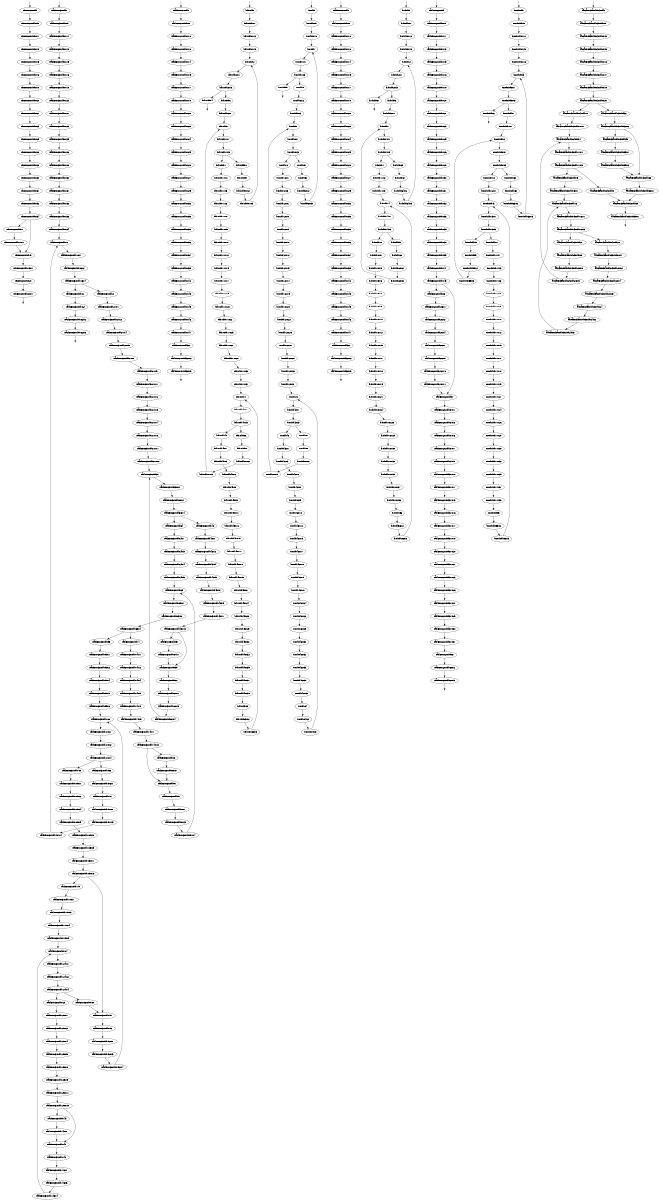 digraph CFG {
size="10,8"
rankdir="TB"
orientation="portrait"
fontsize=10;
   subgraph "_thrFunc0_" {
   "_thrFunc0_0"[label="_thrFunc0___bb",fontsize=10,width=0.01]
   "_thrFunc0_1"[label="_thrFunc0___bb__9",fontsize=10,width=0.01]
   "_thrFunc0_2"[label="_thrFunc0___bb__11",fontsize=10,width=0.01]
   "_thrFunc0_3"[label="_thrFunc0___bb__13",fontsize=10,width=0.01]
   "_thrFunc0_4"[label="_thrFunc0___bb__15",fontsize=10,width=0.01]
   "_thrFunc0_5"[label="_thrFunc0___bb__16",fontsize=10,width=0.01]
   "_thrFunc0_6"[label="_thrFunc0___bb__18",fontsize=10,width=0.01]
   "_thrFunc0_7"[label="_thrFunc0___bb__20",fontsize=10,width=0.01]
   "_thrFunc0_8"[label="_thrFunc0___bb__21",fontsize=10,width=0.01]
   "_thrFunc0_9"[label="_thrFunc0___bb__23",fontsize=10,width=0.01]
   "_thrFunc0_10"[label="_thrFunc0___bb__25",fontsize=10,width=0.01]
   "_thrFunc0_11"[label="_thrFunc0___bb__26",fontsize=10,width=0.01]
   "_thrFunc0_12"[label="_thrFunc0___bb__28",fontsize=10,width=0.01]
   "_thrFunc0_13"[label="_thrFunc0___bb__30",fontsize=10,width=0.01]
   "_thrFunc0_14"[label="_thrFunc0___bb__31",fontsize=10,width=0.01]
   "_thrFunc0_15"[label="_thrFunc0___bb__32",fontsize=10,width=0.01]
   "_thrFunc0_16"[label="_thrFunc0___bb__34",fontsize=10,width=0.01]
   "_thrFunc0_17"[label="_thrFunc0___bb17",fontsize=10,width=0.01]
   "_thrFunc0_18"[label="_thrFunc0___bb17__1",fontsize=10,width=0.01]
   "_thrFunc0_19"[label="_thrFunc0___bb19",fontsize=10,width=0.01]
   "_thrFunc0_20"[label="_thrFunc0___bb19__1",fontsize=10,width=0.01]
   "_thrFunc0_21"[label="_thrFunc0___bb20",fontsize=10,width=0.01]
   "_thrFunc0_22"[label="_thrFunc0___bb20__1",fontsize=10,width=0.01]
   "_thrFunc0_0" -> "_thrFunc0_1"
   "_thrFunc0_1" -> "_thrFunc0_2"
   "_thrFunc0_2" -> "_thrFunc0_3"
   "_thrFunc0_3" -> "_thrFunc0_4"
   "_thrFunc0_4" -> "_thrFunc0_5"
   "_thrFunc0_5" -> "_thrFunc0_6"
   "_thrFunc0_6" -> "_thrFunc0_7"
   "_thrFunc0_7" -> "_thrFunc0_8"
   "_thrFunc0_8" -> "_thrFunc0_9"
   "_thrFunc0_9" -> "_thrFunc0_10"
   "_thrFunc0_10" -> "_thrFunc0_11"
   "_thrFunc0_11" -> "_thrFunc0_12"
   "_thrFunc0_12" -> "_thrFunc0_13"
   "_thrFunc0_13" -> "_thrFunc0_14"
   "_thrFunc0_14" -> "_thrFunc0_15"
   "_thrFunc0_15" -> "_thrFunc0_16"
   "_thrFunc0_16" -> "_thrFunc0_17"
   "_thrFunc0_16" -> "_thrFunc0_19"
   "_thrFunc0_17" -> "_thrFunc0_18"
   "_thrFunc0_18" -> "_thrFunc0_19"
   "_thrFunc0_19" -> "_thrFunc0_20"
   "_thrFunc0_20" -> "_thrFunc0_21"
   "_thrFunc0_21" -> "_thrFunc0_22"
   "_thrFunc0__entry" [label="",color="white",height="0.01",fontsize=10,width=0.01]
   "_thrFunc0__entry" -> "_thrFunc0_0"
   "_thrFunc0__exit" [label="",color="white",fontsize=10,width=0.01]
   "_thrFunc0_22" -> "_thrFunc0__exit"
}
   subgraph "_taskFunc3_" {
   "_taskFunc3_0"[label="_taskFunc3___bb",fontsize=10,width=0.01]
   "_taskFunc3_1"[label="_taskFunc3___bb__9",fontsize=10,width=0.01]
   "_taskFunc3_2"[label="_taskFunc3___bb__11",fontsize=10,width=0.01]
   "_taskFunc3_3"[label="_taskFunc3___bb__13",fontsize=10,width=0.01]
   "_taskFunc3_4"[label="_taskFunc3___bb__15",fontsize=10,width=0.01]
   "_taskFunc3_5"[label="_taskFunc3___bb__16",fontsize=10,width=0.01]
   "_taskFunc3_6"[label="_taskFunc3___bb__18",fontsize=10,width=0.01]
   "_taskFunc3_7"[label="_taskFunc3___bb__20",fontsize=10,width=0.01]
   "_taskFunc3_8"[label="_taskFunc3___bb__21",fontsize=10,width=0.01]
   "_taskFunc3_9"[label="_taskFunc3___bb__23",fontsize=10,width=0.01]
   "_taskFunc3_10"[label="_taskFunc3___bb__25",fontsize=10,width=0.01]
   "_taskFunc3_11"[label="_taskFunc3___bb__26",fontsize=10,width=0.01]
   "_taskFunc3_12"[label="_taskFunc3___bb__28",fontsize=10,width=0.01]
   "_taskFunc3_13"[label="_taskFunc3___bb__30",fontsize=10,width=0.01]
   "_taskFunc3_14"[label="_taskFunc3___bb__31",fontsize=10,width=0.01]
   "_taskFunc3_15"[label="_taskFunc3___bb__32",fontsize=10,width=0.01]
   "_taskFunc3_16"[label="_taskFunc3___bb__33",fontsize=10,width=0.01]
   "_taskFunc3_17"[label="_taskFunc3___bb__34",fontsize=10,width=0.01]
   "_taskFunc3_18"[label="_taskFunc3___bb16",fontsize=10,width=0.01]
   "_taskFunc3_19"[label="_taskFunc3___bb16__1",fontsize=10,width=0.01]
   "_taskFunc3_20"[label="_taskFunc3___bb16__2",fontsize=10,width=0.01]
   "_taskFunc3_21"[label="_taskFunc3___bb16__4",fontsize=10,width=0.01]
   "_taskFunc3_22"[label="_taskFunc3___bb21",fontsize=10,width=0.01]
   "_taskFunc3_23"[label="_taskFunc3___bb21__1",fontsize=10,width=0.01]
   "_taskFunc3_24"[label="_taskFunc3___bb21__2",fontsize=10,width=0.01]
   "_taskFunc3_25"[label="_taskFunc3___bb21__4",fontsize=10,width=0.01]
   "_taskFunc3_26"[label="_taskFunc3___bb21__5",fontsize=10,width=0.01]
   "_taskFunc3_27"[label="_taskFunc3___bb21__8",fontsize=10,width=0.01]
   "_taskFunc3_28"[label="_taskFunc3___bb21__9",fontsize=10,width=0.01]
   "_taskFunc3_29"[label="_taskFunc3___bb21__11",fontsize=10,width=0.01]
   "_taskFunc3_30"[label="_taskFunc3___bb21__12",fontsize=10,width=0.01]
   "_taskFunc3_31"[label="_taskFunc3___bb21__13",fontsize=10,width=0.01]
   "_taskFunc3_32"[label="_taskFunc3___bb21__14",fontsize=10,width=0.01]
   "_taskFunc3_33"[label="_taskFunc3___bb21__16",fontsize=10,width=0.01]
   "_taskFunc3_34"[label="_taskFunc3___bb21__17",fontsize=10,width=0.01]
   "_taskFunc3_35"[label="_taskFunc3___bb21__18",fontsize=10,width=0.01]
   "_taskFunc3_36"[label="_taskFunc3___bb38",fontsize=10,width=0.01]
   "_taskFunc3_37"[label="_taskFunc3___bb38__1",fontsize=10,width=0.01]
   "_taskFunc3_38"[label="_taskFunc3___bb38__2",fontsize=10,width=0.01]
   "_taskFunc3_39"[label="_taskFunc3___bb38__4",fontsize=10,width=0.01]
   "_taskFunc3_40"[label="_taskFunc3___bb43",fontsize=10,width=0.01]
   "_taskFunc3_41"[label="_taskFunc3___bb43__1",fontsize=10,width=0.01]
   "_taskFunc3_42"[label="_taskFunc3___bb43__2",fontsize=10,width=0.01]
   "_taskFunc3_43"[label="_taskFunc3___bb43__4",fontsize=10,width=0.01]
   "_taskFunc3_44"[label="_taskFunc3___bb43__5",fontsize=10,width=0.01]
   "_taskFunc3_45"[label="_taskFunc3___bb43__8",fontsize=10,width=0.01]
   "_taskFunc3_46"[label="_taskFunc3___bb43__9",fontsize=10,width=0.01]
   "_taskFunc3_47"[label="_taskFunc3___bb43__11",fontsize=10,width=0.01]
   "_taskFunc3_48"[label="_taskFunc3___bb43__13",fontsize=10,width=0.01]
   "_taskFunc3_49"[label="_taskFunc3___bb57",fontsize=10,width=0.01]
   "_taskFunc3_50"[label="_taskFunc3___bb57__1",fontsize=10,width=0.01]
   "_taskFunc3_51"[label="_taskFunc3___bb59",fontsize=10,width=0.01]
   "_taskFunc3_52"[label="_taskFunc3___bb60",fontsize=10,width=0.01]
   "_taskFunc3_53"[label="_taskFunc3___bb60__1",fontsize=10,width=0.01]
   "_taskFunc3_54"[label="_taskFunc3___bb60__3",fontsize=10,width=0.01]
   "_taskFunc3_55"[label="_taskFunc3___bb60__4",fontsize=10,width=0.01]
   "_taskFunc3_56"[label="_taskFunc3___bb64",fontsize=10,width=0.01]
   "_taskFunc3_57"[label="_taskFunc3___bb64__1",fontsize=10,width=0.01]
   "_taskFunc3_58"[label="_taskFunc3___bb64__3",fontsize=10,width=0.01]
   "_taskFunc3_59"[label="_taskFunc3___bb64__4",fontsize=10,width=0.01]
   "_taskFunc3_60"[label="_taskFunc3___bb64__5",fontsize=10,width=0.01]
   "_taskFunc3_61"[label="_taskFunc3___bb69",fontsize=10,width=0.01]
   "_taskFunc3_62"[label="_taskFunc3___bb69__1",fontsize=10,width=0.01]
   "_taskFunc3_63"[label="_taskFunc3___bb69__2",fontsize=10,width=0.01]
   "_taskFunc3_64"[label="_taskFunc3___bb69__4",fontsize=10,width=0.01]
   "_taskFunc3_65"[label="_taskFunc3___bb74",fontsize=10,width=0.01]
   "_taskFunc3_66"[label="_taskFunc3___bb74__1",fontsize=10,width=0.01]
   "_taskFunc3_67"[label="_taskFunc3___bb74__2",fontsize=10,width=0.01]
   "_taskFunc3_68"[label="_taskFunc3___bb74__4",fontsize=10,width=0.01]
   "_taskFunc3_69"[label="_taskFunc3___bb74__5",fontsize=10,width=0.01]
   "_taskFunc3_70"[label="_taskFunc3___bb74__8",fontsize=10,width=0.01]
   "_taskFunc3_71"[label="_taskFunc3___bb74__9",fontsize=10,width=0.01]
   "_taskFunc3_72"[label="_taskFunc3___bb74__11",fontsize=10,width=0.01]
   "_taskFunc3_73"[label="_taskFunc3___bb74__13",fontsize=10,width=0.01]
   "_taskFunc3_74"[label="_taskFunc3___bb88",fontsize=10,width=0.01]
   "_taskFunc3_75"[label="_taskFunc3___bb88__1",fontsize=10,width=0.01]
   "_taskFunc3_76"[label="_taskFunc3___bb90",fontsize=10,width=0.01]
   "_taskFunc3_77"[label="_taskFunc3___bb91",fontsize=10,width=0.01]
   "_taskFunc3_78"[label="_taskFunc3___bb91__1",fontsize=10,width=0.01]
   "_taskFunc3_79"[label="_taskFunc3___bb91__3",fontsize=10,width=0.01]
   "_taskFunc3_80"[label="_taskFunc3___bb91__4",fontsize=10,width=0.01]
   "_taskFunc3_81"[label="_taskFunc3___bb95",fontsize=10,width=0.01]
   "_taskFunc3_82"[label="_taskFunc3___bb95__1",fontsize=10,width=0.01]
   "_taskFunc3_83"[label="_taskFunc3___bb95__2",fontsize=10,width=0.01]
   "_taskFunc3_84"[label="_taskFunc3___bb95__4",fontsize=10,width=0.01]
   "_taskFunc3_85"[label="_taskFunc3___bb95__5",fontsize=10,width=0.01]
   "_taskFunc3_86"[label="_taskFunc3___bb95__6",fontsize=10,width=0.01]
   "_taskFunc3_87"[label="_taskFunc3___bb100",fontsize=10,width=0.01]
   "_taskFunc3_88"[label="_taskFunc3___bb100__1",fontsize=10,width=0.01]
   "_taskFunc3_89"[label="_taskFunc3___bb100__2",fontsize=10,width=0.01]
   "_taskFunc3_90"[label="_taskFunc3___bb100__4",fontsize=10,width=0.01]
   "_taskFunc3_91"[label="_taskFunc3___bb105",fontsize=10,width=0.01]
   "_taskFunc3_92"[label="_taskFunc3___bb105__1",fontsize=10,width=0.01]
   "_taskFunc3_93"[label="_taskFunc3___bb105__2",fontsize=10,width=0.01]
   "_taskFunc3_94"[label="_taskFunc3___bb105__4",fontsize=10,width=0.01]
   "_taskFunc3_95"[label="_taskFunc3___bb105__5",fontsize=10,width=0.01]
   "_taskFunc3_96"[label="_taskFunc3___bb105__8",fontsize=10,width=0.01]
   "_taskFunc3_97"[label="_taskFunc3___bb105__9",fontsize=10,width=0.01]
   "_taskFunc3_98"[label="_taskFunc3___bb105__11",fontsize=10,width=0.01]
   "_taskFunc3_99"[label="_taskFunc3___bb105__13",fontsize=10,width=0.01]
   "_taskFunc3_100"[label="_taskFunc3___bb119",fontsize=10,width=0.01]
   "_taskFunc3_101"[label="_taskFunc3___bb119__1",fontsize=10,width=0.01]
   "_taskFunc3_102"[label="_taskFunc3___bb119__3",fontsize=10,width=0.01]
   "_taskFunc3_103"[label="_taskFunc3___bb119__4",fontsize=10,width=0.01]
   "_taskFunc3_104"[label="_taskFunc3___bb119__5",fontsize=10,width=0.01]
   "_taskFunc3_105"[label="_taskFunc3___bb124",fontsize=10,width=0.01]
   "_taskFunc3_106"[label="_taskFunc3___bb124__1",fontsize=10,width=0.01]
   "_taskFunc3_107"[label="_taskFunc3___bb124__2",fontsize=10,width=0.01]
   "_taskFunc3_108"[label="_taskFunc3___bb124__4",fontsize=10,width=0.01]
   "_taskFunc3_109"[label="_taskFunc3___bb129",fontsize=10,width=0.01]
   "_taskFunc3_110"[label="_taskFunc3___bb129__1",fontsize=10,width=0.01]
   "_taskFunc3_111"[label="_taskFunc3___bb129__2",fontsize=10,width=0.01]
   "_taskFunc3_112"[label="_taskFunc3___bb129__4",fontsize=10,width=0.01]
   "_taskFunc3_113"[label="_taskFunc3___bb129__5",fontsize=10,width=0.01]
   "_taskFunc3_114"[label="_taskFunc3___bb129__8",fontsize=10,width=0.01]
   "_taskFunc3_115"[label="_taskFunc3___bb129__9",fontsize=10,width=0.01]
   "_taskFunc3_116"[label="_taskFunc3___bb129__11",fontsize=10,width=0.01]
   "_taskFunc3_117"[label="_taskFunc3___bb129__13",fontsize=10,width=0.01]
   "_taskFunc3_118"[label="_taskFunc3___bb143",fontsize=10,width=0.01]
   "_taskFunc3_119"[label="_taskFunc3___bb143__1",fontsize=10,width=0.01]
   "_taskFunc3_120"[label="_taskFunc3___bb145",fontsize=10,width=0.01]
   "_taskFunc3_121"[label="_taskFunc3___bb146",fontsize=10,width=0.01]
   "_taskFunc3_122"[label="_taskFunc3___bb146__1",fontsize=10,width=0.01]
   "_taskFunc3_123"[label="_taskFunc3___bb146__3",fontsize=10,width=0.01]
   "_taskFunc3_124"[label="_taskFunc3___bb146__4",fontsize=10,width=0.01]
   "_taskFunc3_125"[label="_taskFunc3___bb150",fontsize=10,width=0.01]
   "_taskFunc3_126"[label="_taskFunc3___bb151",fontsize=10,width=0.01]
   "_taskFunc3_127"[label="_taskFunc3___bb152",fontsize=10,width=0.01]
   "_taskFunc3_128"[label="_taskFunc3___bb152__1",fontsize=10,width=0.01]
   "_taskFunc3_129"[label="_taskFunc3___bb152__3",fontsize=10,width=0.01]
   "_taskFunc3_130"[label="_taskFunc3___bb152__4",fontsize=10,width=0.01]
   "_taskFunc3_131"[label="_taskFunc3___bb156",fontsize=10,width=0.01]
   "_taskFunc3_132"[label="_taskFunc3___bb156__1",fontsize=10,width=0.01]
   "_taskFunc3_133"[label="_taskFunc3___bb157",fontsize=10,width=0.01]
   "_taskFunc3_134"[label="_taskFunc3___bb157__1",fontsize=10,width=0.01]
   "_taskFunc3_135"[label="_taskFunc3___bb157__3",fontsize=10,width=0.01]
   "_taskFunc3_136"[label="_taskFunc3___bb157__4",fontsize=10,width=0.01]
   "_taskFunc3_137"[label="_taskFunc3___bb161",fontsize=10,width=0.01]
   "_taskFunc3_138"[label="_taskFunc3___bb162",fontsize=10,width=0.01]
   "_taskFunc3_139"[label="_taskFunc3___bb162__2",fontsize=10,width=0.01]
   "_taskFunc3_140"[label="_taskFunc3___bb162__3",fontsize=10,width=0.01]
   "_taskFunc3_0" -> "_taskFunc3_1"
   "_taskFunc3_1" -> "_taskFunc3_2"
   "_taskFunc3_2" -> "_taskFunc3_3"
   "_taskFunc3_3" -> "_taskFunc3_4"
   "_taskFunc3_4" -> "_taskFunc3_5"
   "_taskFunc3_5" -> "_taskFunc3_6"
   "_taskFunc3_6" -> "_taskFunc3_7"
   "_taskFunc3_7" -> "_taskFunc3_8"
   "_taskFunc3_8" -> "_taskFunc3_9"
   "_taskFunc3_9" -> "_taskFunc3_10"
   "_taskFunc3_10" -> "_taskFunc3_11"
   "_taskFunc3_11" -> "_taskFunc3_12"
   "_taskFunc3_12" -> "_taskFunc3_13"
   "_taskFunc3_13" -> "_taskFunc3_14"
   "_taskFunc3_14" -> "_taskFunc3_15"
   "_taskFunc3_15" -> "_taskFunc3_16"
   "_taskFunc3_16" -> "_taskFunc3_17"
   "_taskFunc3_17" -> "_taskFunc3_18"
   "_taskFunc3_18" -> "_taskFunc3_19"
   "_taskFunc3_19" -> "_taskFunc3_20"
   "_taskFunc3_20" -> "_taskFunc3_21"
   "_taskFunc3_21" -> "_taskFunc3_22"
   "_taskFunc3_21" -> "_taskFunc3_137"
   "_taskFunc3_22" -> "_taskFunc3_23"
   "_taskFunc3_23" -> "_taskFunc3_24"
   "_taskFunc3_24" -> "_taskFunc3_25"
   "_taskFunc3_25" -> "_taskFunc3_26"
   "_taskFunc3_26" -> "_taskFunc3_27"
   "_taskFunc3_27" -> "_taskFunc3_28"
   "_taskFunc3_28" -> "_taskFunc3_29"
   "_taskFunc3_29" -> "_taskFunc3_30"
   "_taskFunc3_30" -> "_taskFunc3_31"
   "_taskFunc3_31" -> "_taskFunc3_32"
   "_taskFunc3_32" -> "_taskFunc3_33"
   "_taskFunc3_33" -> "_taskFunc3_34"
   "_taskFunc3_34" -> "_taskFunc3_35"
   "_taskFunc3_35" -> "_taskFunc3_36"
   "_taskFunc3_36" -> "_taskFunc3_37"
   "_taskFunc3_37" -> "_taskFunc3_38"
   "_taskFunc3_38" -> "_taskFunc3_39"
   "_taskFunc3_39" -> "_taskFunc3_40"
   "_taskFunc3_39" -> "_taskFunc3_56"
   "_taskFunc3_40" -> "_taskFunc3_41"
   "_taskFunc3_41" -> "_taskFunc3_42"
   "_taskFunc3_42" -> "_taskFunc3_43"
   "_taskFunc3_43" -> "_taskFunc3_44"
   "_taskFunc3_44" -> "_taskFunc3_45"
   "_taskFunc3_45" -> "_taskFunc3_46"
   "_taskFunc3_46" -> "_taskFunc3_47"
   "_taskFunc3_47" -> "_taskFunc3_48"
   "_taskFunc3_48" -> "_taskFunc3_49"
   "_taskFunc3_48" -> "_taskFunc3_51"
   "_taskFunc3_49" -> "_taskFunc3_50"
   "_taskFunc3_50" -> "_taskFunc3_51"
   "_taskFunc3_51" -> "_taskFunc3_52"
   "_taskFunc3_52" -> "_taskFunc3_53"
   "_taskFunc3_53" -> "_taskFunc3_54"
   "_taskFunc3_54" -> "_taskFunc3_55"
   "_taskFunc3_55" -> "_taskFunc3_36"
   "_taskFunc3_56" -> "_taskFunc3_57"
   "_taskFunc3_57" -> "_taskFunc3_58"
   "_taskFunc3_58" -> "_taskFunc3_59"
   "_taskFunc3_59" -> "_taskFunc3_60"
   "_taskFunc3_60" -> "_taskFunc3_61"
   "_taskFunc3_61" -> "_taskFunc3_62"
   "_taskFunc3_62" -> "_taskFunc3_63"
   "_taskFunc3_63" -> "_taskFunc3_64"
   "_taskFunc3_64" -> "_taskFunc3_65"
   "_taskFunc3_64" -> "_taskFunc3_81"
   "_taskFunc3_65" -> "_taskFunc3_66"
   "_taskFunc3_66" -> "_taskFunc3_67"
   "_taskFunc3_67" -> "_taskFunc3_68"
   "_taskFunc3_68" -> "_taskFunc3_69"
   "_taskFunc3_69" -> "_taskFunc3_70"
   "_taskFunc3_70" -> "_taskFunc3_71"
   "_taskFunc3_71" -> "_taskFunc3_72"
   "_taskFunc3_72" -> "_taskFunc3_73"
   "_taskFunc3_73" -> "_taskFunc3_74"
   "_taskFunc3_73" -> "_taskFunc3_76"
   "_taskFunc3_74" -> "_taskFunc3_75"
   "_taskFunc3_75" -> "_taskFunc3_76"
   "_taskFunc3_76" -> "_taskFunc3_77"
   "_taskFunc3_77" -> "_taskFunc3_78"
   "_taskFunc3_78" -> "_taskFunc3_79"
   "_taskFunc3_79" -> "_taskFunc3_80"
   "_taskFunc3_80" -> "_taskFunc3_61"
   "_taskFunc3_81" -> "_taskFunc3_82"
   "_taskFunc3_82" -> "_taskFunc3_83"
   "_taskFunc3_83" -> "_taskFunc3_84"
   "_taskFunc3_84" -> "_taskFunc3_85"
   "_taskFunc3_85" -> "_taskFunc3_86"
   "_taskFunc3_86" -> "_taskFunc3_87"
   "_taskFunc3_87" -> "_taskFunc3_88"
   "_taskFunc3_88" -> "_taskFunc3_89"
   "_taskFunc3_89" -> "_taskFunc3_90"
   "_taskFunc3_90" -> "_taskFunc3_91"
   "_taskFunc3_90" -> "_taskFunc3_131"
   "_taskFunc3_91" -> "_taskFunc3_92"
   "_taskFunc3_92" -> "_taskFunc3_93"
   "_taskFunc3_93" -> "_taskFunc3_94"
   "_taskFunc3_94" -> "_taskFunc3_95"
   "_taskFunc3_95" -> "_taskFunc3_96"
   "_taskFunc3_96" -> "_taskFunc3_97"
   "_taskFunc3_97" -> "_taskFunc3_98"
   "_taskFunc3_98" -> "_taskFunc3_99"
   "_taskFunc3_99" -> "_taskFunc3_100"
   "_taskFunc3_99" -> "_taskFunc3_126"
   "_taskFunc3_100" -> "_taskFunc3_101"
   "_taskFunc3_101" -> "_taskFunc3_102"
   "_taskFunc3_102" -> "_taskFunc3_103"
   "_taskFunc3_103" -> "_taskFunc3_104"
   "_taskFunc3_104" -> "_taskFunc3_105"
   "_taskFunc3_105" -> "_taskFunc3_106"
   "_taskFunc3_106" -> "_taskFunc3_107"
   "_taskFunc3_107" -> "_taskFunc3_108"
   "_taskFunc3_108" -> "_taskFunc3_109"
   "_taskFunc3_108" -> "_taskFunc3_125"
   "_taskFunc3_109" -> "_taskFunc3_110"
   "_taskFunc3_110" -> "_taskFunc3_111"
   "_taskFunc3_111" -> "_taskFunc3_112"
   "_taskFunc3_112" -> "_taskFunc3_113"
   "_taskFunc3_113" -> "_taskFunc3_114"
   "_taskFunc3_114" -> "_taskFunc3_115"
   "_taskFunc3_115" -> "_taskFunc3_116"
   "_taskFunc3_116" -> "_taskFunc3_117"
   "_taskFunc3_117" -> "_taskFunc3_118"
   "_taskFunc3_117" -> "_taskFunc3_120"
   "_taskFunc3_118" -> "_taskFunc3_119"
   "_taskFunc3_119" -> "_taskFunc3_120"
   "_taskFunc3_120" -> "_taskFunc3_121"
   "_taskFunc3_121" -> "_taskFunc3_122"
   "_taskFunc3_122" -> "_taskFunc3_123"
   "_taskFunc3_123" -> "_taskFunc3_124"
   "_taskFunc3_124" -> "_taskFunc3_105"
   "_taskFunc3_125" -> "_taskFunc3_126"
   "_taskFunc3_126" -> "_taskFunc3_127"
   "_taskFunc3_127" -> "_taskFunc3_128"
   "_taskFunc3_128" -> "_taskFunc3_129"
   "_taskFunc3_129" -> "_taskFunc3_130"
   "_taskFunc3_130" -> "_taskFunc3_87"
   "_taskFunc3_131" -> "_taskFunc3_132"
   "_taskFunc3_132" -> "_taskFunc3_133"
   "_taskFunc3_133" -> "_taskFunc3_134"
   "_taskFunc3_134" -> "_taskFunc3_135"
   "_taskFunc3_135" -> "_taskFunc3_136"
   "_taskFunc3_136" -> "_taskFunc3_18"
   "_taskFunc3_137" -> "_taskFunc3_138"
   "_taskFunc3_138" -> "_taskFunc3_139"
   "_taskFunc3_139" -> "_taskFunc3_140"
   "_taskFunc3__entry" [label="",color="white",height="0.01",fontsize=10,width=0.01]
   "_taskFunc3__entry" -> "_taskFunc3_0"
   "_taskFunc3__exit" [label="",color="white",fontsize=10,width=0.01]
   "_taskFunc3_140" -> "_taskFunc3__exit"
}
   subgraph "_taskFunc1_" {
   "_taskFunc1_0"[label="_taskFunc1___bb",fontsize=10,width=0.01]
   "_taskFunc1_1"[label="_taskFunc1___bb__8",fontsize=10,width=0.01]
   "_taskFunc1_2"[label="_taskFunc1___bb__10",fontsize=10,width=0.01]
   "_taskFunc1_3"[label="_taskFunc1___bb__12",fontsize=10,width=0.01]
   "_taskFunc1_4"[label="_taskFunc1___bb__14",fontsize=10,width=0.01]
   "_taskFunc1_5"[label="_taskFunc1___bb__15",fontsize=10,width=0.01]
   "_taskFunc1_6"[label="_taskFunc1___bb__17",fontsize=10,width=0.01]
   "_taskFunc1_7"[label="_taskFunc1___bb__19",fontsize=10,width=0.01]
   "_taskFunc1_8"[label="_taskFunc1___bb__20",fontsize=10,width=0.01]
   "_taskFunc1_9"[label="_taskFunc1___bb__22",fontsize=10,width=0.01]
   "_taskFunc1_10"[label="_taskFunc1___bb__24",fontsize=10,width=0.01]
   "_taskFunc1_11"[label="_taskFunc1___bb__25",fontsize=10,width=0.01]
   "_taskFunc1_12"[label="_taskFunc1___bb__26",fontsize=10,width=0.01]
   "_taskFunc1_13"[label="_taskFunc1___bb__27",fontsize=10,width=0.01]
   "_taskFunc1_14"[label="_taskFunc1___bb__29",fontsize=10,width=0.01]
   "_taskFunc1_15"[label="_taskFunc1___bb__32",fontsize=10,width=0.01]
   "_taskFunc1_16"[label="_taskFunc1___bb__33",fontsize=10,width=0.01]
   "_taskFunc1_17"[label="_taskFunc1___bb__35",fontsize=10,width=0.01]
   "_taskFunc1_18"[label="_taskFunc1___bb__36",fontsize=10,width=0.01]
   "_taskFunc1_19"[label="_taskFunc1___bb__37",fontsize=10,width=0.01]
   "_taskFunc1_20"[label="_taskFunc1___bb__39",fontsize=10,width=0.01]
   "_taskFunc1_21"[label="_taskFunc1___bb__42",fontsize=10,width=0.01]
   "_taskFunc1_22"[label="_taskFunc1___bb__43",fontsize=10,width=0.01]
   "_taskFunc1_23"[label="_taskFunc1___bb__45",fontsize=10,width=0.01]
   "_taskFunc1_24"[label="_taskFunc1___bb__46",fontsize=10,width=0.01]
   "_taskFunc1_25"[label="_taskFunc1___bb__47",fontsize=10,width=0.01]
   "_taskFunc1_26"[label="_taskFunc1___bb32",fontsize=10,width=0.01]
   "_taskFunc1_27"[label="_taskFunc1___bb32__2",fontsize=10,width=0.01]
   "_taskFunc1_28"[label="_taskFunc1___bb32__3",fontsize=10,width=0.01]
   "_taskFunc1_0" -> "_taskFunc1_1"
   "_taskFunc1_1" -> "_taskFunc1_2"
   "_taskFunc1_2" -> "_taskFunc1_3"
   "_taskFunc1_3" -> "_taskFunc1_4"
   "_taskFunc1_4" -> "_taskFunc1_5"
   "_taskFunc1_5" -> "_taskFunc1_6"
   "_taskFunc1_6" -> "_taskFunc1_7"
   "_taskFunc1_7" -> "_taskFunc1_8"
   "_taskFunc1_8" -> "_taskFunc1_9"
   "_taskFunc1_9" -> "_taskFunc1_10"
   "_taskFunc1_10" -> "_taskFunc1_11"
   "_taskFunc1_11" -> "_taskFunc1_12"
   "_taskFunc1_12" -> "_taskFunc1_13"
   "_taskFunc1_13" -> "_taskFunc1_14"
   "_taskFunc1_14" -> "_taskFunc1_15"
   "_taskFunc1_15" -> "_taskFunc1_16"
   "_taskFunc1_16" -> "_taskFunc1_17"
   "_taskFunc1_17" -> "_taskFunc1_18"
   "_taskFunc1_18" -> "_taskFunc1_19"
   "_taskFunc1_19" -> "_taskFunc1_20"
   "_taskFunc1_20" -> "_taskFunc1_21"
   "_taskFunc1_21" -> "_taskFunc1_22"
   "_taskFunc1_22" -> "_taskFunc1_23"
   "_taskFunc1_23" -> "_taskFunc1_24"
   "_taskFunc1_24" -> "_taskFunc1_25"
   "_taskFunc1_25" -> "_taskFunc1_26"
   "_taskFunc1_26" -> "_taskFunc1_27"
   "_taskFunc1_27" -> "_taskFunc1_28"
   "_taskFunc1__entry" [label="",color="white",height="0.01",fontsize=10,width=0.01]
   "_taskFunc1__entry" -> "_taskFunc1_0"
   "_taskFunc1__exit" [label="",color="white",fontsize=10,width=0.01]
   "_taskFunc1_28" -> "_taskFunc1__exit"
}
   
   subgraph "bdiv" {
   "bdiv0"[label="bdiv__bb",fontsize=10,width=0.01]
   "bdiv1"[label="bdiv__bb__7",fontsize=10,width=0.01]
   "bdiv2"[label="bdiv__bb__12",fontsize=10,width=0.01]
   "bdiv3"[label="bdiv__bb__13",fontsize=10,width=0.01]
   "bdiv4"[label="bdiv__bb2",fontsize=10,width=0.01]
   "bdiv5"[label="bdiv__bb2__1",fontsize=10,width=0.01]
   "bdiv6"[label="bdiv__bb2__3",fontsize=10,width=0.01]
   "bdiv7"[label="bdiv__bb6",fontsize=10,width=0.01]
   "bdiv8"[label="bdiv__bb6__1",fontsize=10,width=0.01]
   "bdiv9"[label="bdiv__bb7",fontsize=10,width=0.01]
   "bdiv10"[label="bdiv__bb7__1",fontsize=10,width=0.01]
   "bdiv11"[label="bdiv__bb7__3",fontsize=10,width=0.01]
   "bdiv12"[label="bdiv__bb11",fontsize=10,width=0.01]
   "bdiv13"[label="bdiv__bb11__1",fontsize=10,width=0.01]
   "bdiv14"[label="bdiv__bb11__3",fontsize=10,width=0.01]
   "bdiv15"[label="bdiv__bb11__6",fontsize=10,width=0.01]
   "bdiv16"[label="bdiv__bb11__8",fontsize=10,width=0.01]
   "bdiv17"[label="bdiv__bb11__9",fontsize=10,width=0.01]
   "bdiv18"[label="bdiv__bb11__10",fontsize=10,width=0.01]
   "bdiv19"[label="bdiv__bb11__12",fontsize=10,width=0.01]
   "bdiv20"[label="bdiv__bb11__15",fontsize=10,width=0.01]
   "bdiv21"[label="bdiv__bb11__17",fontsize=10,width=0.01]
   "bdiv22"[label="bdiv__bb11__19",fontsize=10,width=0.01]
   "bdiv23"[label="bdiv__bb11__20",fontsize=10,width=0.01]
   "bdiv24"[label="bdiv__bb11__22",fontsize=10,width=0.01]
   "bdiv25"[label="bdiv__bb11__25",fontsize=10,width=0.01]
   "bdiv26"[label="bdiv__bb11__27",fontsize=10,width=0.01]
   "bdiv27"[label="bdiv__bb11__28",fontsize=10,width=0.01]
   "bdiv28"[label="bdiv__bb11__30",fontsize=10,width=0.01]
   "bdiv29"[label="bdiv__bb11__31",fontsize=10,width=0.01]
   "bdiv30"[label="bdiv__bb41",fontsize=10,width=0.01]
   "bdiv31"[label="bdiv__bb41__1",fontsize=10,width=0.01]
   "bdiv32"[label="bdiv__bb41__3",fontsize=10,width=0.01]
   "bdiv33"[label="bdiv__bb45",fontsize=10,width=0.01]
   "bdiv34"[label="bdiv__bb45__1",fontsize=10,width=0.01]
   "bdiv35"[label="bdiv__bb45__3",fontsize=10,width=0.01]
   "bdiv36"[label="bdiv__bb45__6",fontsize=10,width=0.01]
   "bdiv37"[label="bdiv__bb45__8",fontsize=10,width=0.01]
   "bdiv38"[label="bdiv__bb45__9",fontsize=10,width=0.01]
   "bdiv39"[label="bdiv__bb45__10",fontsize=10,width=0.01]
   "bdiv40"[label="bdiv__bb45__12",fontsize=10,width=0.01]
   "bdiv41"[label="bdiv__bb45__15",fontsize=10,width=0.01]
   "bdiv42"[label="bdiv__bb45__17",fontsize=10,width=0.01]
   "bdiv43"[label="bdiv__bb45__18",fontsize=10,width=0.01]
   "bdiv44"[label="bdiv__bb45__19",fontsize=10,width=0.01]
   "bdiv45"[label="bdiv__bb45__21",fontsize=10,width=0.01]
   "bdiv46"[label="bdiv__bb45__24",fontsize=10,width=0.01]
   "bdiv47"[label="bdiv__bb45__26",fontsize=10,width=0.01]
   "bdiv48"[label="bdiv__bb45__29",fontsize=10,width=0.01]
   "bdiv49"[label="bdiv__bb45__30",fontsize=10,width=0.01]
   "bdiv50"[label="bdiv__bb45__32",fontsize=10,width=0.01]
   "bdiv51"[label="bdiv__bb45__35",fontsize=10,width=0.01]
   "bdiv52"[label="bdiv__bb45__37",fontsize=10,width=0.01]
   "bdiv53"[label="bdiv__bb45__38",fontsize=10,width=0.01]
   "bdiv54"[label="bdiv__bb83",fontsize=10,width=0.01]
   "bdiv55"[label="bdiv__bb83__2",fontsize=10,width=0.01]
   "bdiv56"[label="bdiv__bb83__3",fontsize=10,width=0.01]
   "bdiv57"[label="bdiv__bb86",fontsize=10,width=0.01]
   "bdiv58"[label="bdiv__bb87",fontsize=10,width=0.01]
   "bdiv59"[label="bdiv__bb87__2",fontsize=10,width=0.01]
   "bdiv60"[label="bdiv__bb87__3",fontsize=10,width=0.01]
   "bdiv61"[label="bdiv__bb90",fontsize=10,width=0.01]
   "bdiv62"[label="bdiv__bb91",fontsize=10,width=0.01]
   "bdiv63"[label="bdiv__bb91__2",fontsize=10,width=0.01]
   "bdiv64"[label="bdiv__bb91__3",fontsize=10,width=0.01]
   "bdiv65"[label="bdiv__bb94",fontsize=10,width=0.01]
   "bdiv0" -> "bdiv1"
   "bdiv1" -> "bdiv2"
   "bdiv2" -> "bdiv3"
   "bdiv3" -> "bdiv4"
   "bdiv4" -> "bdiv5"
   "bdiv5" -> "bdiv6"
   "bdiv6" -> "bdiv7"
   "bdiv6" -> "bdiv65"
   "bdiv7" -> "bdiv8"
   "bdiv8" -> "bdiv9"
   "bdiv9" -> "bdiv10"
   "bdiv10" -> "bdiv11"
   "bdiv11" -> "bdiv12"
   "bdiv11" -> "bdiv61"
   "bdiv12" -> "bdiv13"
   "bdiv13" -> "bdiv14"
   "bdiv14" -> "bdiv15"
   "bdiv15" -> "bdiv16"
   "bdiv16" -> "bdiv17"
   "bdiv17" -> "bdiv18"
   "bdiv18" -> "bdiv19"
   "bdiv19" -> "bdiv20"
   "bdiv20" -> "bdiv21"
   "bdiv21" -> "bdiv22"
   "bdiv22" -> "bdiv23"
   "bdiv23" -> "bdiv24"
   "bdiv24" -> "bdiv25"
   "bdiv25" -> "bdiv26"
   "bdiv26" -> "bdiv27"
   "bdiv27" -> "bdiv28"
   "bdiv28" -> "bdiv29"
   "bdiv29" -> "bdiv30"
   "bdiv30" -> "bdiv31"
   "bdiv31" -> "bdiv32"
   "bdiv32" -> "bdiv33"
   "bdiv32" -> "bdiv57"
   "bdiv33" -> "bdiv34"
   "bdiv34" -> "bdiv35"
   "bdiv35" -> "bdiv36"
   "bdiv36" -> "bdiv37"
   "bdiv37" -> "bdiv38"
   "bdiv38" -> "bdiv39"
   "bdiv39" -> "bdiv40"
   "bdiv40" -> "bdiv41"
   "bdiv41" -> "bdiv42"
   "bdiv42" -> "bdiv43"
   "bdiv43" -> "bdiv44"
   "bdiv44" -> "bdiv45"
   "bdiv45" -> "bdiv46"
   "bdiv46" -> "bdiv47"
   "bdiv47" -> "bdiv48"
   "bdiv48" -> "bdiv49"
   "bdiv49" -> "bdiv50"
   "bdiv50" -> "bdiv51"
   "bdiv51" -> "bdiv52"
   "bdiv52" -> "bdiv53"
   "bdiv53" -> "bdiv54"
   "bdiv54" -> "bdiv55"
   "bdiv55" -> "bdiv56"
   "bdiv56" -> "bdiv30"
   "bdiv57" -> "bdiv58"
   "bdiv58" -> "bdiv59"
   "bdiv59" -> "bdiv60"
   "bdiv60" -> "bdiv9"
   "bdiv61" -> "bdiv62"
   "bdiv62" -> "bdiv63"
   "bdiv63" -> "bdiv64"
   "bdiv64" -> "bdiv4"
   "bdiv_entry" [label="",color="white",height="0.01",fontsize=10,width=0.01]
   "bdiv_entry" -> "bdiv0"
   "bdiv_exit" [label="",color="white",fontsize=10,width=0.01]
   "bdiv65" -> "bdiv_exit"
}
   subgraph "lu0" {
   "lu00"[label="lu0__bb",fontsize=10,width=0.01]
   "lu01"[label="lu0__bb__9",fontsize=10,width=0.01]
   "lu02"[label="lu0__bb__10",fontsize=10,width=0.01]
   "lu03"[label="lu0__bb1",fontsize=10,width=0.01]
   "lu04"[label="lu0__bb1__1",fontsize=10,width=0.01]
   "lu05"[label="lu0__bb1__3",fontsize=10,width=0.01]
   "lu06"[label="lu0__bb5",fontsize=10,width=0.01]
   "lu07"[label="lu0__bb5__2",fontsize=10,width=0.01]
   "lu08"[label="lu0__bb5__3",fontsize=10,width=0.01]
   "lu09"[label="lu0__bb8",fontsize=10,width=0.01]
   "lu010"[label="lu0__bb8__1",fontsize=10,width=0.01]
   "lu011"[label="lu0__bb8__3",fontsize=10,width=0.01]
   "lu012"[label="lu0__bb12",fontsize=10,width=0.01]
   "lu013"[label="lu0__bb12__1",fontsize=10,width=0.01]
   "lu014"[label="lu0__bb12__3",fontsize=10,width=0.01]
   "lu015"[label="lu0__bb12__6",fontsize=10,width=0.01]
   "lu016"[label="lu0__bb12__8",fontsize=10,width=0.01]
   "lu017"[label="lu0__bb12__9",fontsize=10,width=0.01]
   "lu018"[label="lu0__bb12__10",fontsize=10,width=0.01]
   "lu019"[label="lu0__bb12__12",fontsize=10,width=0.01]
   "lu020"[label="lu0__bb12__15",fontsize=10,width=0.01]
   "lu021"[label="lu0__bb12__17",fontsize=10,width=0.01]
   "lu022"[label="lu0__bb12__19",fontsize=10,width=0.01]
   "lu023"[label="lu0__bb12__20",fontsize=10,width=0.01]
   "lu024"[label="lu0__bb12__22",fontsize=10,width=0.01]
   "lu025"[label="lu0__bb12__25",fontsize=10,width=0.01]
   "lu026"[label="lu0__bb12__27",fontsize=10,width=0.01]
   "lu027"[label="lu0__bb12__28",fontsize=10,width=0.01]
   "lu028"[label="lu0__bb12__30",fontsize=10,width=0.01]
   "lu029"[label="lu0__bb12__31",fontsize=10,width=0.01]
   "lu030"[label="lu0__bb42",fontsize=10,width=0.01]
   "lu031"[label="lu0__bb42__1",fontsize=10,width=0.01]
   "lu032"[label="lu0__bb42__3",fontsize=10,width=0.01]
   "lu033"[label="lu0__bb46",fontsize=10,width=0.01]
   "lu034"[label="lu0__bb46__1",fontsize=10,width=0.01]
   "lu035"[label="lu0__bb46__3",fontsize=10,width=0.01]
   "lu036"[label="lu0__bb46__6",fontsize=10,width=0.01]
   "lu037"[label="lu0__bb46__8",fontsize=10,width=0.01]
   "lu038"[label="lu0__bb46__9",fontsize=10,width=0.01]
   "lu039"[label="lu0__bb46__10",fontsize=10,width=0.01]
   "lu040"[label="lu0__bb46__12",fontsize=10,width=0.01]
   "lu041"[label="lu0__bb46__15",fontsize=10,width=0.01]
   "lu042"[label="lu0__bb46__17",fontsize=10,width=0.01]
   "lu043"[label="lu0__bb46__18",fontsize=10,width=0.01]
   "lu044"[label="lu0__bb46__19",fontsize=10,width=0.01]
   "lu045"[label="lu0__bb46__21",fontsize=10,width=0.01]
   "lu046"[label="lu0__bb46__24",fontsize=10,width=0.01]
   "lu047"[label="lu0__bb46__26",fontsize=10,width=0.01]
   "lu048"[label="lu0__bb46__29",fontsize=10,width=0.01]
   "lu049"[label="lu0__bb46__30",fontsize=10,width=0.01]
   "lu050"[label="lu0__bb46__32",fontsize=10,width=0.01]
   "lu051"[label="lu0__bb46__35",fontsize=10,width=0.01]
   "lu052"[label="lu0__bb46__37",fontsize=10,width=0.01]
   "lu053"[label="lu0__bb46__38",fontsize=10,width=0.01]
   "lu054"[label="lu0__bb84",fontsize=10,width=0.01]
   "lu055"[label="lu0__bb84__2",fontsize=10,width=0.01]
   "lu056"[label="lu0__bb84__3",fontsize=10,width=0.01]
   "lu057"[label="lu0__bb87",fontsize=10,width=0.01]
   "lu058"[label="lu0__bb88",fontsize=10,width=0.01]
   "lu059"[label="lu0__bb88__2",fontsize=10,width=0.01]
   "lu060"[label="lu0__bb88__3",fontsize=10,width=0.01]
   "lu061"[label="lu0__bb91",fontsize=10,width=0.01]
   "lu062"[label="lu0__bb92",fontsize=10,width=0.01]
   "lu063"[label="lu0__bb92__2",fontsize=10,width=0.01]
   "lu064"[label="lu0__bb92__3",fontsize=10,width=0.01]
   "lu065"[label="lu0__bb95",fontsize=10,width=0.01]
   "lu00" -> "lu01"
   "lu01" -> "lu02"
   "lu02" -> "lu03"
   "lu03" -> "lu04"
   "lu04" -> "lu05"
   "lu05" -> "lu06"
   "lu05" -> "lu065"
   "lu06" -> "lu07"
   "lu07" -> "lu08"
   "lu08" -> "lu09"
   "lu09" -> "lu010"
   "lu010" -> "lu011"
   "lu011" -> "lu012"
   "lu011" -> "lu061"
   "lu012" -> "lu013"
   "lu013" -> "lu014"
   "lu014" -> "lu015"
   "lu015" -> "lu016"
   "lu016" -> "lu017"
   "lu017" -> "lu018"
   "lu018" -> "lu019"
   "lu019" -> "lu020"
   "lu020" -> "lu021"
   "lu021" -> "lu022"
   "lu022" -> "lu023"
   "lu023" -> "lu024"
   "lu024" -> "lu025"
   "lu025" -> "lu026"
   "lu026" -> "lu027"
   "lu027" -> "lu028"
   "lu028" -> "lu029"
   "lu029" -> "lu030"
   "lu030" -> "lu031"
   "lu031" -> "lu032"
   "lu032" -> "lu033"
   "lu032" -> "lu057"
   "lu033" -> "lu034"
   "lu034" -> "lu035"
   "lu035" -> "lu036"
   "lu036" -> "lu037"
   "lu037" -> "lu038"
   "lu038" -> "lu039"
   "lu039" -> "lu040"
   "lu040" -> "lu041"
   "lu041" -> "lu042"
   "lu042" -> "lu043"
   "lu043" -> "lu044"
   "lu044" -> "lu045"
   "lu045" -> "lu046"
   "lu046" -> "lu047"
   "lu047" -> "lu048"
   "lu048" -> "lu049"
   "lu049" -> "lu050"
   "lu050" -> "lu051"
   "lu051" -> "lu052"
   "lu052" -> "lu053"
   "lu053" -> "lu054"
   "lu054" -> "lu055"
   "lu055" -> "lu056"
   "lu056" -> "lu030"
   "lu057" -> "lu058"
   "lu058" -> "lu059"
   "lu059" -> "lu060"
   "lu060" -> "lu09"
   "lu061" -> "lu062"
   "lu062" -> "lu063"
   "lu063" -> "lu064"
   "lu064" -> "lu03"
   "lu0_entry" [label="",color="white",height="0.01",fontsize=10,width=0.01]
   "lu0_entry" -> "lu00"
   "lu0_exit" [label="",color="white",fontsize=10,width=0.01]
   "lu065" -> "lu0_exit"
}
   subgraph "_taskFunc0_" {
   "_taskFunc0_0"[label="_taskFunc0___bb",fontsize=10,width=0.01]
   "_taskFunc0_1"[label="_taskFunc0___bb__8",fontsize=10,width=0.01]
   "_taskFunc0_2"[label="_taskFunc0___bb__10",fontsize=10,width=0.01]
   "_taskFunc0_3"[label="_taskFunc0___bb__12",fontsize=10,width=0.01]
   "_taskFunc0_4"[label="_taskFunc0___bb__14",fontsize=10,width=0.01]
   "_taskFunc0_5"[label="_taskFunc0___bb__15",fontsize=10,width=0.01]
   "_taskFunc0_6"[label="_taskFunc0___bb__17",fontsize=10,width=0.01]
   "_taskFunc0_7"[label="_taskFunc0___bb__19",fontsize=10,width=0.01]
   "_taskFunc0_8"[label="_taskFunc0___bb__20",fontsize=10,width=0.01]
   "_taskFunc0_9"[label="_taskFunc0___bb__22",fontsize=10,width=0.01]
   "_taskFunc0_10"[label="_taskFunc0___bb__24",fontsize=10,width=0.01]
   "_taskFunc0_11"[label="_taskFunc0___bb__25",fontsize=10,width=0.01]
   "_taskFunc0_12"[label="_taskFunc0___bb__26",fontsize=10,width=0.01]
   "_taskFunc0_13"[label="_taskFunc0___bb__27",fontsize=10,width=0.01]
   "_taskFunc0_14"[label="_taskFunc0___bb__29",fontsize=10,width=0.01]
   "_taskFunc0_15"[label="_taskFunc0___bb__32",fontsize=10,width=0.01]
   "_taskFunc0_16"[label="_taskFunc0___bb__33",fontsize=10,width=0.01]
   "_taskFunc0_17"[label="_taskFunc0___bb__35",fontsize=10,width=0.01]
   "_taskFunc0_18"[label="_taskFunc0___bb__36",fontsize=10,width=0.01]
   "_taskFunc0_19"[label="_taskFunc0___bb__37",fontsize=10,width=0.01]
   "_taskFunc0_20"[label="_taskFunc0___bb__39",fontsize=10,width=0.01]
   "_taskFunc0_21"[label="_taskFunc0___bb__42",fontsize=10,width=0.01]
   "_taskFunc0_22"[label="_taskFunc0___bb__43",fontsize=10,width=0.01]
   "_taskFunc0_23"[label="_taskFunc0___bb__45",fontsize=10,width=0.01]
   "_taskFunc0_24"[label="_taskFunc0___bb__46",fontsize=10,width=0.01]
   "_taskFunc0_25"[label="_taskFunc0___bb__47",fontsize=10,width=0.01]
   "_taskFunc0_26"[label="_taskFunc0___bb32",fontsize=10,width=0.01]
   "_taskFunc0_27"[label="_taskFunc0___bb32__2",fontsize=10,width=0.01]
   "_taskFunc0_28"[label="_taskFunc0___bb32__3",fontsize=10,width=0.01]
   "_taskFunc0_0" -> "_taskFunc0_1"
   "_taskFunc0_1" -> "_taskFunc0_2"
   "_taskFunc0_2" -> "_taskFunc0_3"
   "_taskFunc0_3" -> "_taskFunc0_4"
   "_taskFunc0_4" -> "_taskFunc0_5"
   "_taskFunc0_5" -> "_taskFunc0_6"
   "_taskFunc0_6" -> "_taskFunc0_7"
   "_taskFunc0_7" -> "_taskFunc0_8"
   "_taskFunc0_8" -> "_taskFunc0_9"
   "_taskFunc0_9" -> "_taskFunc0_10"
   "_taskFunc0_10" -> "_taskFunc0_11"
   "_taskFunc0_11" -> "_taskFunc0_12"
   "_taskFunc0_12" -> "_taskFunc0_13"
   "_taskFunc0_13" -> "_taskFunc0_14"
   "_taskFunc0_14" -> "_taskFunc0_15"
   "_taskFunc0_15" -> "_taskFunc0_16"
   "_taskFunc0_16" -> "_taskFunc0_17"
   "_taskFunc0_17" -> "_taskFunc0_18"
   "_taskFunc0_18" -> "_taskFunc0_19"
   "_taskFunc0_19" -> "_taskFunc0_20"
   "_taskFunc0_20" -> "_taskFunc0_21"
   "_taskFunc0_21" -> "_taskFunc0_22"
   "_taskFunc0_22" -> "_taskFunc0_23"
   "_taskFunc0_23" -> "_taskFunc0_24"
   "_taskFunc0_24" -> "_taskFunc0_25"
   "_taskFunc0_25" -> "_taskFunc0_26"
   "_taskFunc0_26" -> "_taskFunc0_27"
   "_taskFunc0_27" -> "_taskFunc0_28"
   "_taskFunc0__entry" [label="",color="white",height="0.01",fontsize=10,width=0.01]
   "_taskFunc0__entry" -> "_taskFunc0_0"
   "_taskFunc0__exit" [label="",color="white",fontsize=10,width=0.01]
   "_taskFunc0_28" -> "_taskFunc0__exit"
}
   subgraph "fwd" {
   "fwd0"[label="fwd__bb",fontsize=10,width=0.01]
   "fwd1"[label="fwd__bb__7",fontsize=10,width=0.01]
   "fwd2"[label="fwd__bb__12",fontsize=10,width=0.01]
   "fwd3"[label="fwd__bb__13",fontsize=10,width=0.01]
   "fwd4"[label="fwd__bb2",fontsize=10,width=0.01]
   "fwd5"[label="fwd__bb2__1",fontsize=10,width=0.01]
   "fwd6"[label="fwd__bb2__3",fontsize=10,width=0.01]
   "fwd7"[label="fwd__bb6",fontsize=10,width=0.01]
   "fwd8"[label="fwd__bb6__1",fontsize=10,width=0.01]
   "fwd9"[label="fwd__bb7",fontsize=10,width=0.01]
   "fwd10"[label="fwd__bb7__1",fontsize=10,width=0.01]
   "fwd11"[label="fwd__bb7__3",fontsize=10,width=0.01]
   "fwd12"[label="fwd__bb11",fontsize=10,width=0.01]
   "fwd13"[label="fwd__bb11__2",fontsize=10,width=0.01]
   "fwd14"[label="fwd__bb11__3",fontsize=10,width=0.01]
   "fwd15"[label="fwd__bb14",fontsize=10,width=0.01]
   "fwd16"[label="fwd__bb14__1",fontsize=10,width=0.01]
   "fwd17"[label="fwd__bb14__3",fontsize=10,width=0.01]
   "fwd18"[label="fwd__bb18",fontsize=10,width=0.01]
   "fwd19"[label="fwd__bb18__1",fontsize=10,width=0.01]
   "fwd20"[label="fwd__bb18__3",fontsize=10,width=0.01]
   "fwd21"[label="fwd__bb18__6",fontsize=10,width=0.01]
   "fwd22"[label="fwd__bb18__8",fontsize=10,width=0.01]
   "fwd23"[label="fwd__bb18__9",fontsize=10,width=0.01]
   "fwd24"[label="fwd__bb18__10",fontsize=10,width=0.01]
   "fwd25"[label="fwd__bb18__12",fontsize=10,width=0.01]
   "fwd26"[label="fwd__bb18__15",fontsize=10,width=0.01]
   "fwd27"[label="fwd__bb18__17",fontsize=10,width=0.01]
   "fwd28"[label="fwd__bb18__18",fontsize=10,width=0.01]
   "fwd29"[label="fwd__bb18__19",fontsize=10,width=0.01]
   "fwd30"[label="fwd__bb18__21",fontsize=10,width=0.01]
   "fwd31"[label="fwd__bb18__24",fontsize=10,width=0.01]
   "fwd32"[label="fwd__bb18__26",fontsize=10,width=0.01]
   "fwd33"[label="fwd__bb18__29",fontsize=10,width=0.01]
   "fwd34"[label="fwd__bb18__30",fontsize=10,width=0.01]
   "fwd35"[label="fwd__bb18__32",fontsize=10,width=0.01]
   "fwd36"[label="fwd__bb18__35",fontsize=10,width=0.01]
   "fwd37"[label="fwd__bb18__37",fontsize=10,width=0.01]
   "fwd38"[label="fwd__bb18__38",fontsize=10,width=0.01]
   "fwd39"[label="fwd__bb56",fontsize=10,width=0.01]
   "fwd40"[label="fwd__bb56__2",fontsize=10,width=0.01]
   "fwd41"[label="fwd__bb56__3",fontsize=10,width=0.01]
   "fwd42"[label="fwd__bb59",fontsize=10,width=0.01]
   "fwd43"[label="fwd__bb60",fontsize=10,width=0.01]
   "fwd44"[label="fwd__bb60__2",fontsize=10,width=0.01]
   "fwd45"[label="fwd__bb60__3",fontsize=10,width=0.01]
   "fwd46"[label="fwd__bb63",fontsize=10,width=0.01]
   "fwd47"[label="fwd__bb64",fontsize=10,width=0.01]
   "fwd48"[label="fwd__bb64__2",fontsize=10,width=0.01]
   "fwd49"[label="fwd__bb64__3",fontsize=10,width=0.01]
   "fwd50"[label="fwd__bb67",fontsize=10,width=0.01]
   "fwd0" -> "fwd1"
   "fwd1" -> "fwd2"
   "fwd2" -> "fwd3"
   "fwd3" -> "fwd4"
   "fwd4" -> "fwd5"
   "fwd5" -> "fwd6"
   "fwd6" -> "fwd7"
   "fwd6" -> "fwd50"
   "fwd7" -> "fwd8"
   "fwd8" -> "fwd9"
   "fwd9" -> "fwd10"
   "fwd10" -> "fwd11"
   "fwd11" -> "fwd12"
   "fwd11" -> "fwd46"
   "fwd12" -> "fwd13"
   "fwd13" -> "fwd14"
   "fwd14" -> "fwd15"
   "fwd15" -> "fwd16"
   "fwd16" -> "fwd17"
   "fwd17" -> "fwd18"
   "fwd17" -> "fwd42"
   "fwd18" -> "fwd19"
   "fwd19" -> "fwd20"
   "fwd20" -> "fwd21"
   "fwd21" -> "fwd22"
   "fwd22" -> "fwd23"
   "fwd23" -> "fwd24"
   "fwd24" -> "fwd25"
   "fwd25" -> "fwd26"
   "fwd26" -> "fwd27"
   "fwd27" -> "fwd28"
   "fwd28" -> "fwd29"
   "fwd29" -> "fwd30"
   "fwd30" -> "fwd31"
   "fwd31" -> "fwd32"
   "fwd32" -> "fwd33"
   "fwd33" -> "fwd34"
   "fwd34" -> "fwd35"
   "fwd35" -> "fwd36"
   "fwd36" -> "fwd37"
   "fwd37" -> "fwd38"
   "fwd38" -> "fwd39"
   "fwd39" -> "fwd40"
   "fwd40" -> "fwd41"
   "fwd41" -> "fwd15"
   "fwd42" -> "fwd43"
   "fwd43" -> "fwd44"
   "fwd44" -> "fwd45"
   "fwd45" -> "fwd9"
   "fwd46" -> "fwd47"
   "fwd47" -> "fwd48"
   "fwd48" -> "fwd49"
   "fwd49" -> "fwd4"
   "fwd_entry" [label="",color="white",height="0.01",fontsize=10,width=0.01]
   "fwd_entry" -> "fwd0"
   "fwd_exit" [label="",color="white",fontsize=10,width=0.01]
   "fwd50" -> "fwd_exit"
}
   
   subgraph "_taskFunc2_" {
   "_taskFunc2_0"[label="_taskFunc2___bb",fontsize=10,width=0.01]
   "_taskFunc2_1"[label="_taskFunc2___bb__9",fontsize=10,width=0.01]
   "_taskFunc2_2"[label="_taskFunc2___bb__11",fontsize=10,width=0.01]
   "_taskFunc2_3"[label="_taskFunc2___bb__13",fontsize=10,width=0.01]
   "_taskFunc2_4"[label="_taskFunc2___bb__15",fontsize=10,width=0.01]
   "_taskFunc2_5"[label="_taskFunc2___bb__16",fontsize=10,width=0.01]
   "_taskFunc2_6"[label="_taskFunc2___bb__18",fontsize=10,width=0.01]
   "_taskFunc2_7"[label="_taskFunc2___bb__20",fontsize=10,width=0.01]
   "_taskFunc2_8"[label="_taskFunc2___bb__21",fontsize=10,width=0.01]
   "_taskFunc2_9"[label="_taskFunc2___bb__23",fontsize=10,width=0.01]
   "_taskFunc2_10"[label="_taskFunc2___bb__25",fontsize=10,width=0.01]
   "_taskFunc2_11"[label="_taskFunc2___bb__26",fontsize=10,width=0.01]
   "_taskFunc2_12"[label="_taskFunc2___bb__28",fontsize=10,width=0.01]
   "_taskFunc2_13"[label="_taskFunc2___bb__30",fontsize=10,width=0.01]
   "_taskFunc2_14"[label="_taskFunc2___bb__31",fontsize=10,width=0.01]
   "_taskFunc2_15"[label="_taskFunc2___bb__32",fontsize=10,width=0.01]
   "_taskFunc2_16"[label="_taskFunc2___bb__33",fontsize=10,width=0.01]
   "_taskFunc2_17"[label="_taskFunc2___bb__35",fontsize=10,width=0.01]
   "_taskFunc2_18"[label="_taskFunc2___bb__38",fontsize=10,width=0.01]
   "_taskFunc2_19"[label="_taskFunc2___bb__39",fontsize=10,width=0.01]
   "_taskFunc2_20"[label="_taskFunc2___bb__41",fontsize=10,width=0.01]
   "_taskFunc2_21"[label="_taskFunc2___bb__43",fontsize=10,width=0.01]
   "_taskFunc2_22"[label="_taskFunc2___bb26",fontsize=10,width=0.01]
   "_taskFunc2_23"[label="_taskFunc2___bb26__1",fontsize=10,width=0.01]
   "_taskFunc2_24"[label="_taskFunc2___bb26__2",fontsize=10,width=0.01]
   "_taskFunc2_25"[label="_taskFunc2___bb26__4",fontsize=10,width=0.01]
   "_taskFunc2_26"[label="_taskFunc2___bb26__7",fontsize=10,width=0.01]
   "_taskFunc2_27"[label="_taskFunc2___bb26__8",fontsize=10,width=0.01]
   "_taskFunc2_28"[label="_taskFunc2___bb26__10",fontsize=10,width=0.01]
   "_taskFunc2_29"[label="_taskFunc2___bb26__11",fontsize=10,width=0.01]
   "_taskFunc2_30"[label="_taskFunc2___bb37",fontsize=10,width=0.01]
   "_taskFunc2_31"[label="_taskFunc2___bb37__1",fontsize=10,width=0.01]
   "_taskFunc2_32"[label="_taskFunc2___bb37__3",fontsize=10,width=0.01]
   "_taskFunc2_33"[label="_taskFunc2___bb37__6",fontsize=10,width=0.01]
   "_taskFunc2_34"[label="_taskFunc2___bb37__7",fontsize=10,width=0.01]
   "_taskFunc2_35"[label="_taskFunc2___bb37__9",fontsize=10,width=0.01]
   "_taskFunc2_36"[label="_taskFunc2___bb37__10",fontsize=10,width=0.01]
   "_taskFunc2_37"[label="_taskFunc2___bb37__11",fontsize=10,width=0.01]
   "_taskFunc2_38"[label="_taskFunc2___bb37__13",fontsize=10,width=0.01]
   "_taskFunc2_39"[label="_taskFunc2___bb37__16",fontsize=10,width=0.01]
   "_taskFunc2_40"[label="_taskFunc2___bb37__17",fontsize=10,width=0.01]
   "_taskFunc2_41"[label="_taskFunc2___bb37__19",fontsize=10,width=0.01]
   "_taskFunc2_42"[label="_taskFunc2___bb37__20",fontsize=10,width=0.01]
   "_taskFunc2_43"[label="_taskFunc2___bb37__21",fontsize=10,width=0.01]
   "_taskFunc2_44"[label="_taskFunc2___bb37__23",fontsize=10,width=0.01]
   "_taskFunc2_45"[label="_taskFunc2___bb37__26",fontsize=10,width=0.01]
   "_taskFunc2_46"[label="_taskFunc2___bb37__27",fontsize=10,width=0.01]
   "_taskFunc2_47"[label="_taskFunc2___bb37__29",fontsize=10,width=0.01]
   "_taskFunc2_48"[label="_taskFunc2___bb37__30",fontsize=10,width=0.01]
   "_taskFunc2_49"[label="_taskFunc2___bb37__31",fontsize=10,width=0.01]
   "_taskFunc2_50"[label="_taskFunc2___bb68",fontsize=10,width=0.01]
   "_taskFunc2_51"[label="_taskFunc2___bb68__2",fontsize=10,width=0.01]
   "_taskFunc2_52"[label="_taskFunc2___bb68__3",fontsize=10,width=0.01]
   "_taskFunc2_0" -> "_taskFunc2_1"
   "_taskFunc2_1" -> "_taskFunc2_2"
   "_taskFunc2_2" -> "_taskFunc2_3"
   "_taskFunc2_3" -> "_taskFunc2_4"
   "_taskFunc2_4" -> "_taskFunc2_5"
   "_taskFunc2_5" -> "_taskFunc2_6"
   "_taskFunc2_6" -> "_taskFunc2_7"
   "_taskFunc2_7" -> "_taskFunc2_8"
   "_taskFunc2_8" -> "_taskFunc2_9"
   "_taskFunc2_9" -> "_taskFunc2_10"
   "_taskFunc2_10" -> "_taskFunc2_11"
   "_taskFunc2_11" -> "_taskFunc2_12"
   "_taskFunc2_12" -> "_taskFunc2_13"
   "_taskFunc2_13" -> "_taskFunc2_14"
   "_taskFunc2_14" -> "_taskFunc2_15"
   "_taskFunc2_15" -> "_taskFunc2_16"
   "_taskFunc2_16" -> "_taskFunc2_17"
   "_taskFunc2_17" -> "_taskFunc2_18"
   "_taskFunc2_18" -> "_taskFunc2_19"
   "_taskFunc2_19" -> "_taskFunc2_20"
   "_taskFunc2_20" -> "_taskFunc2_21"
   "_taskFunc2_21" -> "_taskFunc2_22"
   "_taskFunc2_21" -> "_taskFunc2_30"
   "_taskFunc2_22" -> "_taskFunc2_23"
   "_taskFunc2_23" -> "_taskFunc2_24"
   "_taskFunc2_24" -> "_taskFunc2_25"
   "_taskFunc2_25" -> "_taskFunc2_26"
   "_taskFunc2_26" -> "_taskFunc2_27"
   "_taskFunc2_27" -> "_taskFunc2_28"
   "_taskFunc2_28" -> "_taskFunc2_29"
   "_taskFunc2_29" -> "_taskFunc2_30"
   "_taskFunc2_30" -> "_taskFunc2_31"
   "_taskFunc2_31" -> "_taskFunc2_32"
   "_taskFunc2_32" -> "_taskFunc2_33"
   "_taskFunc2_33" -> "_taskFunc2_34"
   "_taskFunc2_34" -> "_taskFunc2_35"
   "_taskFunc2_35" -> "_taskFunc2_36"
   "_taskFunc2_36" -> "_taskFunc2_37"
   "_taskFunc2_37" -> "_taskFunc2_38"
   "_taskFunc2_38" -> "_taskFunc2_39"
   "_taskFunc2_39" -> "_taskFunc2_40"
   "_taskFunc2_40" -> "_taskFunc2_41"
   "_taskFunc2_41" -> "_taskFunc2_42"
   "_taskFunc2_42" -> "_taskFunc2_43"
   "_taskFunc2_43" -> "_taskFunc2_44"
   "_taskFunc2_44" -> "_taskFunc2_45"
   "_taskFunc2_45" -> "_taskFunc2_46"
   "_taskFunc2_46" -> "_taskFunc2_47"
   "_taskFunc2_47" -> "_taskFunc2_48"
   "_taskFunc2_48" -> "_taskFunc2_49"
   "_taskFunc2_49" -> "_taskFunc2_50"
   "_taskFunc2_50" -> "_taskFunc2_51"
   "_taskFunc2_51" -> "_taskFunc2_52"
   "_taskFunc2__entry" [label="",color="white",height="0.01",fontsize=10,width=0.01]
   "_taskFunc2__entry" -> "_taskFunc2_0"
   "_taskFunc2__exit" [label="",color="white",fontsize=10,width=0.01]
   "_taskFunc2_52" -> "_taskFunc2__exit"
}
   subgraph "bmod" {
   "bmod0"[label="bmod__bb",fontsize=10,width=0.01]
   "bmod1"[label="bmod__bb__8",fontsize=10,width=0.01]
   "bmod2"[label="bmod__bb__10",fontsize=10,width=0.01]
   "bmod3"[label="bmod__bb__15",fontsize=10,width=0.01]
   "bmod4"[label="bmod__bb__16",fontsize=10,width=0.01]
   "bmod5"[label="bmod__bb3",fontsize=10,width=0.01]
   "bmod6"[label="bmod__bb3__1",fontsize=10,width=0.01]
   "bmod7"[label="bmod__bb3__3",fontsize=10,width=0.01]
   "bmod8"[label="bmod__bb7",fontsize=10,width=0.01]
   "bmod9"[label="bmod__bb7__1",fontsize=10,width=0.01]
   "bmod10"[label="bmod__bb8",fontsize=10,width=0.01]
   "bmod11"[label="bmod__bb8__1",fontsize=10,width=0.01]
   "bmod12"[label="bmod__bb8__3",fontsize=10,width=0.01]
   "bmod13"[label="bmod__bb12",fontsize=10,width=0.01]
   "bmod14"[label="bmod__bb12__1",fontsize=10,width=0.01]
   "bmod15"[label="bmod__bb13",fontsize=10,width=0.01]
   "bmod16"[label="bmod__bb13__1",fontsize=10,width=0.01]
   "bmod17"[label="bmod__bb13__3",fontsize=10,width=0.01]
   "bmod18"[label="bmod__bb17",fontsize=10,width=0.01]
   "bmod19"[label="bmod__bb17__1",fontsize=10,width=0.01]
   "bmod20"[label="bmod__bb17__3",fontsize=10,width=0.01]
   "bmod21"[label="bmod__bb17__6",fontsize=10,width=0.01]
   "bmod22"[label="bmod__bb17__8",fontsize=10,width=0.01]
   "bmod23"[label="bmod__bb17__9",fontsize=10,width=0.01]
   "bmod24"[label="bmod__bb17__10",fontsize=10,width=0.01]
   "bmod25"[label="bmod__bb17__12",fontsize=10,width=0.01]
   "bmod26"[label="bmod__bb17__15",fontsize=10,width=0.01]
   "bmod27"[label="bmod__bb17__17",fontsize=10,width=0.01]
   "bmod28"[label="bmod__bb17__18",fontsize=10,width=0.01]
   "bmod29"[label="bmod__bb17__19",fontsize=10,width=0.01]
   "bmod30"[label="bmod__bb17__21",fontsize=10,width=0.01]
   "bmod31"[label="bmod__bb17__24",fontsize=10,width=0.01]
   "bmod32"[label="bmod__bb17__26",fontsize=10,width=0.01]
   "bmod33"[label="bmod__bb17__29",fontsize=10,width=0.01]
   "bmod34"[label="bmod__bb17__30",fontsize=10,width=0.01]
   "bmod35"[label="bmod__bb17__32",fontsize=10,width=0.01]
   "bmod36"[label="bmod__bb17__35",fontsize=10,width=0.01]
   "bmod37"[label="bmod__bb17__37",fontsize=10,width=0.01]
   "bmod38"[label="bmod__bb17__38",fontsize=10,width=0.01]
   "bmod39"[label="bmod__bb55",fontsize=10,width=0.01]
   "bmod40"[label="bmod__bb55__2",fontsize=10,width=0.01]
   "bmod41"[label="bmod__bb55__3",fontsize=10,width=0.01]
   "bmod42"[label="bmod__bb58",fontsize=10,width=0.01]
   "bmod43"[label="bmod__bb59",fontsize=10,width=0.01]
   "bmod44"[label="bmod__bb59__2",fontsize=10,width=0.01]
   "bmod45"[label="bmod__bb59__3",fontsize=10,width=0.01]
   "bmod46"[label="bmod__bb62",fontsize=10,width=0.01]
   "bmod47"[label="bmod__bb63",fontsize=10,width=0.01]
   "bmod48"[label="bmod__bb63__2",fontsize=10,width=0.01]
   "bmod49"[label="bmod__bb63__3",fontsize=10,width=0.01]
   "bmod50"[label="bmod__bb66",fontsize=10,width=0.01]
   "bmod0" -> "bmod1"
   "bmod1" -> "bmod2"
   "bmod2" -> "bmod3"
   "bmod3" -> "bmod4"
   "bmod4" -> "bmod5"
   "bmod5" -> "bmod6"
   "bmod6" -> "bmod7"
   "bmod7" -> "bmod8"
   "bmod7" -> "bmod50"
   "bmod8" -> "bmod9"
   "bmod9" -> "bmod10"
   "bmod10" -> "bmod11"
   "bmod11" -> "bmod12"
   "bmod12" -> "bmod13"
   "bmod12" -> "bmod46"
   "bmod13" -> "bmod14"
   "bmod14" -> "bmod15"
   "bmod15" -> "bmod16"
   "bmod16" -> "bmod17"
   "bmod17" -> "bmod18"
   "bmod17" -> "bmod42"
   "bmod18" -> "bmod19"
   "bmod19" -> "bmod20"
   "bmod20" -> "bmod21"
   "bmod21" -> "bmod22"
   "bmod22" -> "bmod23"
   "bmod23" -> "bmod24"
   "bmod24" -> "bmod25"
   "bmod25" -> "bmod26"
   "bmod26" -> "bmod27"
   "bmod27" -> "bmod28"
   "bmod28" -> "bmod29"
   "bmod29" -> "bmod30"
   "bmod30" -> "bmod31"
   "bmod31" -> "bmod32"
   "bmod32" -> "bmod33"
   "bmod33" -> "bmod34"
   "bmod34" -> "bmod35"
   "bmod35" -> "bmod36"
   "bmod36" -> "bmod37"
   "bmod37" -> "bmod38"
   "bmod38" -> "bmod39"
   "bmod39" -> "bmod40"
   "bmod40" -> "bmod41"
   "bmod41" -> "bmod15"
   "bmod42" -> "bmod43"
   "bmod43" -> "bmod44"
   "bmod44" -> "bmod45"
   "bmod45" -> "bmod10"
   "bmod46" -> "bmod47"
   "bmod47" -> "bmod48"
   "bmod48" -> "bmod49"
   "bmod49" -> "bmod5"
   "bmod_entry" [label="",color="white",height="0.01",fontsize=10,width=0.01]
   "bmod_entry" -> "bmod0"
   "bmod_exit" [label="",color="white",fontsize=10,width=0.01]
   "bmod50" -> "bmod_exit"
}
   subgraph "allocate_clean_block" {
   "allocate_clean_block0"[label="allocate_clean_block__bb",fontsize=10,width=0.01]
   "allocate_clean_block1"[label="allocate_clean_block__bb__9",fontsize=10,width=0.01]
   "allocate_clean_block2"[label="allocate_clean_block__bb__13",fontsize=10,width=0.01]
   "allocate_clean_block3"[label="allocate_clean_block__bb__15",fontsize=10,width=0.01]
   "allocate_clean_block4"[label="allocate_clean_block__bb__16",fontsize=10,width=0.01]
   "allocate_clean_block5"[label="allocate_clean_block__bb__17",fontsize=10,width=0.01]
   "allocate_clean_block6"[label="allocate_clean_block__bb__18",fontsize=10,width=0.01]
   "allocate_clean_block7"[label="allocate_clean_block__bb__20",fontsize=10,width=0.01]
   "allocate_clean_block8"[label="allocate_clean_block__bb10",fontsize=10,width=0.01]
   "allocate_clean_block9"[label="allocate_clean_block__bb10__1",fontsize=10,width=0.01]
   "allocate_clean_block10"[label="allocate_clean_block__bb11",fontsize=10,width=0.01]
   "allocate_clean_block11"[label="allocate_clean_block__bb11__1",fontsize=10,width=0.01]
   "allocate_clean_block12"[label="allocate_clean_block__bb11__3",fontsize=10,width=0.01]
   "allocate_clean_block13"[label="allocate_clean_block__bb15",fontsize=10,width=0.01]
   "allocate_clean_block14"[label="allocate_clean_block__bb15__1",fontsize=10,width=0.01]
   "allocate_clean_block15"[label="allocate_clean_block__bb16",fontsize=10,width=0.01]
   "allocate_clean_block16"[label="allocate_clean_block__bb16__1",fontsize=10,width=0.01]
   "allocate_clean_block17"[label="allocate_clean_block__bb16__3",fontsize=10,width=0.01]
   "allocate_clean_block18"[label="allocate_clean_block__bb20",fontsize=10,width=0.01]
   "allocate_clean_block19"[label="allocate_clean_block__bb20__1",fontsize=10,width=0.01]
   "allocate_clean_block20"[label="allocate_clean_block__bb20__2",fontsize=10,width=0.01]
   "allocate_clean_block21"[label="allocate_clean_block__bb20__4",fontsize=10,width=0.01]
   "allocate_clean_block22"[label="allocate_clean_block__bb20__5",fontsize=10,width=0.01]
   "allocate_clean_block23"[label="allocate_clean_block__bb24",fontsize=10,width=0.01]
   "allocate_clean_block24"[label="allocate_clean_block__bb24__2",fontsize=10,width=0.01]
   "allocate_clean_block25"[label="allocate_clean_block__bb24__3",fontsize=10,width=0.01]
   "allocate_clean_block26"[label="allocate_clean_block__bb27",fontsize=10,width=0.01]
   "allocate_clean_block27"[label="allocate_clean_block__bb28",fontsize=10,width=0.01]
   "allocate_clean_block28"[label="allocate_clean_block__bb28__2",fontsize=10,width=0.01]
   "allocate_clean_block29"[label="allocate_clean_block__bb28__3",fontsize=10,width=0.01]
   "allocate_clean_block30"[label="allocate_clean_block__bb31",fontsize=10,width=0.01]
   "allocate_clean_block31"[label="allocate_clean_block__bb32",fontsize=10,width=0.01]
   "allocate_clean_block32"[label="allocate_clean_block__bb32__2",fontsize=10,width=0.01]
   "allocate_clean_block33"[label="allocate_clean_block__bb35",fontsize=10,width=0.01]
   "allocate_clean_block34"[label="allocate_clean_block__bb35__1",fontsize=10,width=0.01]
   "allocate_clean_block35"[label="allocate_clean_block__bb35__2",fontsize=10,width=0.01]
   "allocate_clean_block36"[label="allocate_clean_block__bb38",fontsize=10,width=0.01]
   "allocate_clean_block37"[label="allocate_clean_block__bb38__1",fontsize=10,width=0.01]
   "allocate_clean_block38"[label="allocate_clean_block__bb39",fontsize=10,width=0.01]
   "allocate_clean_block39"[label="allocate_clean_block__bb39__1",fontsize=10,width=0.01]
   "allocate_clean_block0" -> "allocate_clean_block1"
   "allocate_clean_block1" -> "allocate_clean_block2"
   "allocate_clean_block2" -> "allocate_clean_block3"
   "allocate_clean_block3" -> "allocate_clean_block4"
   "allocate_clean_block4" -> "allocate_clean_block5"
   "allocate_clean_block5" -> "allocate_clean_block6"
   "allocate_clean_block6" -> "allocate_clean_block7"
   "allocate_clean_block7" -> "allocate_clean_block8"
   "allocate_clean_block7" -> "allocate_clean_block31"
   "allocate_clean_block8" -> "allocate_clean_block9"
   "allocate_clean_block9" -> "allocate_clean_block10"
   "allocate_clean_block10" -> "allocate_clean_block11"
   "allocate_clean_block11" -> "allocate_clean_block12"
   "allocate_clean_block12" -> "allocate_clean_block13"
   "allocate_clean_block12" -> "allocate_clean_block30"
   "allocate_clean_block13" -> "allocate_clean_block14"
   "allocate_clean_block14" -> "allocate_clean_block15"
   "allocate_clean_block15" -> "allocate_clean_block16"
   "allocate_clean_block16" -> "allocate_clean_block17"
   "allocate_clean_block17" -> "allocate_clean_block18"
   "allocate_clean_block17" -> "allocate_clean_block26"
   "allocate_clean_block18" -> "allocate_clean_block19"
   "allocate_clean_block19" -> "allocate_clean_block20"
   "allocate_clean_block20" -> "allocate_clean_block21"
   "allocate_clean_block21" -> "allocate_clean_block22"
   "allocate_clean_block22" -> "allocate_clean_block23"
   "allocate_clean_block23" -> "allocate_clean_block24"
   "allocate_clean_block24" -> "allocate_clean_block25"
   "allocate_clean_block25" -> "allocate_clean_block15"
   "allocate_clean_block26" -> "allocate_clean_block27"
   "allocate_clean_block27" -> "allocate_clean_block28"
   "allocate_clean_block28" -> "allocate_clean_block29"
   "allocate_clean_block29" -> "allocate_clean_block10"
   "allocate_clean_block30" -> "allocate_clean_block38"
   "allocate_clean_block31" -> "allocate_clean_block32"
   "allocate_clean_block32" -> "allocate_clean_block33"
   "allocate_clean_block32" -> "allocate_clean_block36"
   "allocate_clean_block33" -> "allocate_clean_block34"
   "allocate_clean_block34" -> "allocate_clean_block35"
   "allocate_clean_block35" -> "allocate_clean_block36"
   "allocate_clean_block36" -> "allocate_clean_block37"
   "allocate_clean_block37" -> "allocate_clean_block38"
   "allocate_clean_block38" -> "allocate_clean_block39"
   "allocate_clean_block_entry" [label="",color="white",height="0.01",fontsize=10,width=0.01]
   "allocate_clean_block_entry" -> "allocate_clean_block0"
   "allocate_clean_block_exit" [label="",color="white",fontsize=10,width=0.01]
   "allocate_clean_block39" -> "allocate_clean_block_exit"
}
   
}

